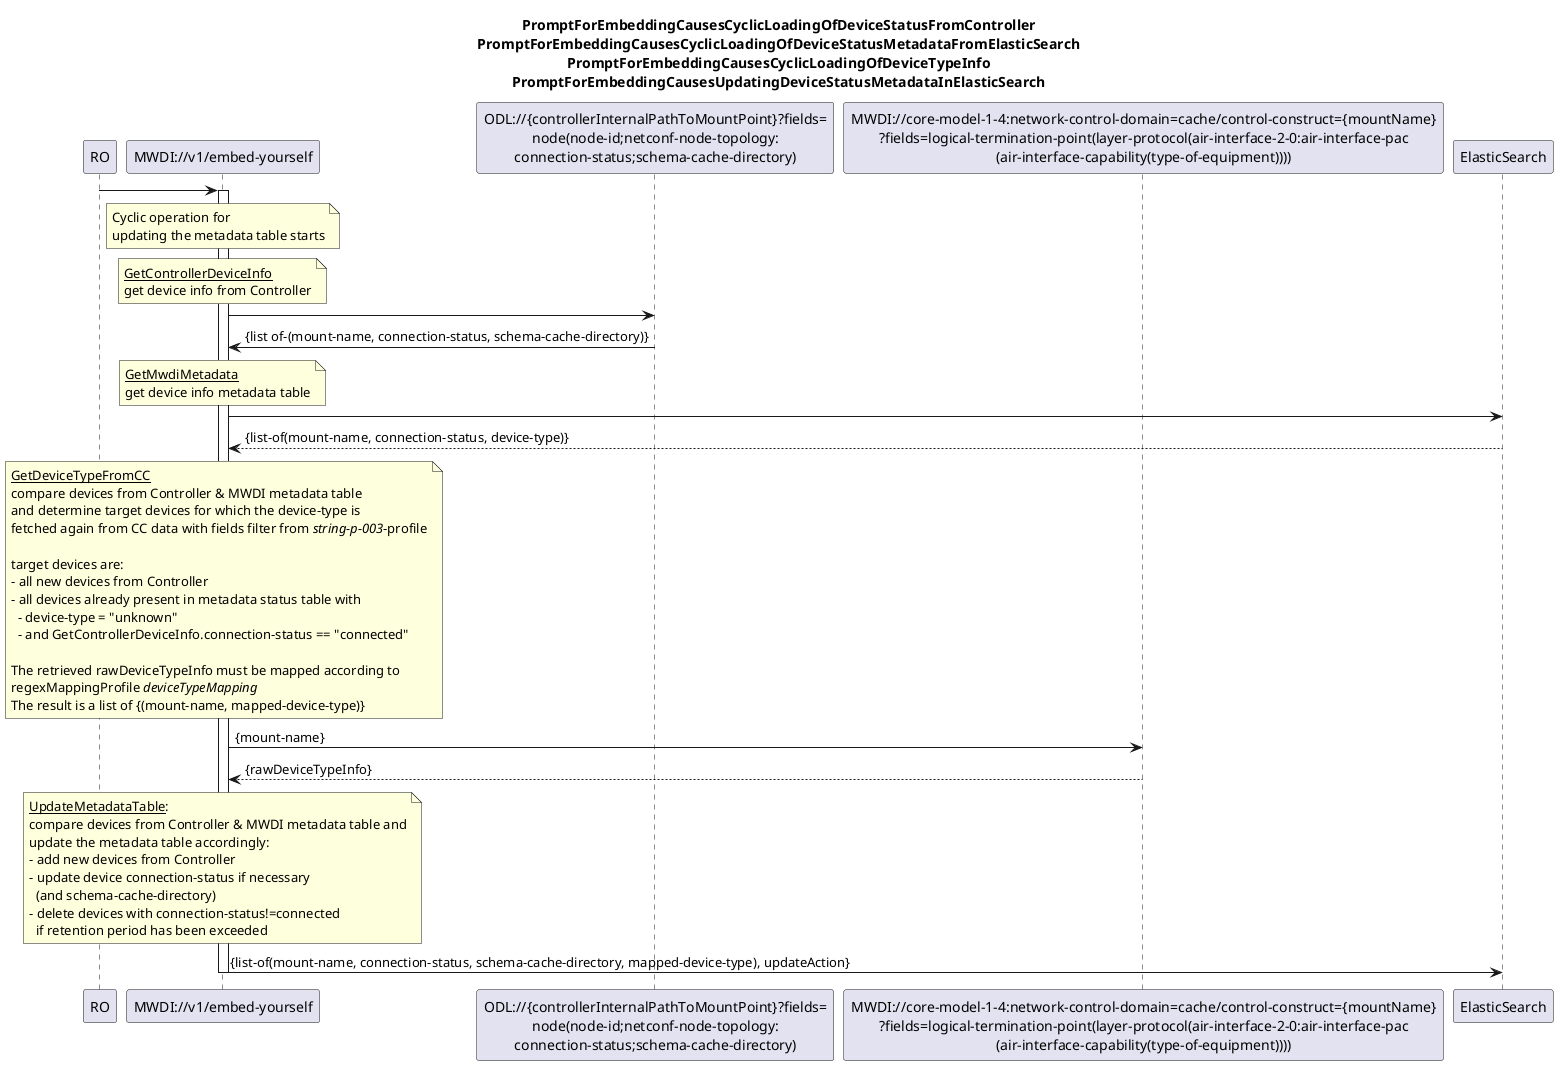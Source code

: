 @startuml 00x_CyclicOperationBasedDeviceStatusSync
skinparam responseMessageBelowArrow true

title
PromptForEmbeddingCausesCyclicLoadingOfDeviceStatusFromController
PromptForEmbeddingCausesCyclicLoadingOfDeviceStatusMetadataFromElasticSearch
PromptForEmbeddingCausesCyclicLoadingOfDeviceTypeInfo
PromptForEmbeddingCausesUpdatingDeviceStatusMetadataInElasticSearch
end title

participant "RO" as ro
participant "MWDI://v1/embed-yourself" as mwdi
participant "ODL://{controllerInternalPathToMountPoint}?fields=\nnode(node-id;netconf-node-topology:\nconnection-status;schema-cache-directory)" as odlConnectionStatus
participant "MWDI://core-model-1-4:network-control-domain=cache/control-construct={mountName}\n?fields=logical-termination-point(layer-protocol(air-interface-2-0:air-interface-pac\n(air-interface-capability(type-of-equipment))))" as mwdiDevType
participant "ElasticSearch" as es

ro -> mwdi
activate mwdi

note over mwdi
Cyclic operation for 
updating the metadata table starts
end note

'get device info from Controller
note over mwdi
  <u>GetControllerDeviceInfo</u>
  get device info from Controller
end note
mwdi -> odlConnectionStatus
odlConnectionStatus -> mwdi: {list of-(mount-name, connection-status, schema-cache-directory)}

'get relevant MWDI metadata table info ElasticSearch
note over mwdi
  <u>GetMwdiMetadata</u>
  get device info metadata table
end note
mwdi -> es
es --> mwdi: {list-of(mount-name, connection-status, device-type)}

note over mwdi
<u>GetDeviceTypeFromCC</u>
compare devices from Controller & MWDI metadata table 
and determine target devices for which the device-type is 
fetched again from CC data with fields filter from <i>string-p-003</i>-profile

target devices are:
- all new devices from Controller
- all devices already present in metadata status table with
  - device-type = "unknown"
  - and GetControllerDeviceInfo.connection-status == "connected"

The retrieved rawDeviceTypeInfo must be mapped according to
regexMappingProfile <i>deviceTypeMapping</i>
The result is a list of {(mount-name, mapped-device-type)}
end note

mwdi -> mwdiDevType: {mount-name}
mwdiDevType --> mwdi: {rawDeviceTypeInfo}

note over mwdi
<u>UpdateMetadataTable</u>:
compare devices from Controller & MWDI metadata table and
update the metadata table accordingly:
- add new devices from Controller
- update device connection-status if necessary 
  (and schema-cache-directory)
- delete devices with connection-status!=connected 
  if retention period has been exceeded
end note

mwdi -> es: {list-of(mount-name, connection-status, schema-cache-directory, mapped-device-type), updateAction}
deactivate mwdi

@enduml